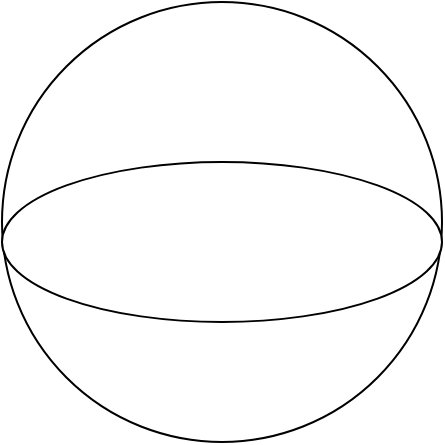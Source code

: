 <mxfile version="27.0.6">
  <diagram name="第 1 页" id="2-jUGUcPL1vzAZJ7dgbp">
    <mxGraphModel dx="895" dy="511" grid="1" gridSize="10" guides="1" tooltips="1" connect="1" arrows="1" fold="1" page="1" pageScale="1" pageWidth="827" pageHeight="1169" math="0" shadow="0">
      <root>
        <mxCell id="0" />
        <mxCell id="1" parent="0" />
        <mxCell id="_yeJu0oHHzoNSZae-ZH0-2" value="" style="ellipse;whiteSpace=wrap;html=1;aspect=fixed;" vertex="1" parent="1">
          <mxGeometry x="290" y="100" width="220" height="220" as="geometry" />
        </mxCell>
        <mxCell id="_yeJu0oHHzoNSZae-ZH0-1" value="" style="ellipse;whiteSpace=wrap;html=1;" vertex="1" parent="1">
          <mxGeometry x="290" y="180" width="220" height="80" as="geometry" />
        </mxCell>
      </root>
    </mxGraphModel>
  </diagram>
</mxfile>

